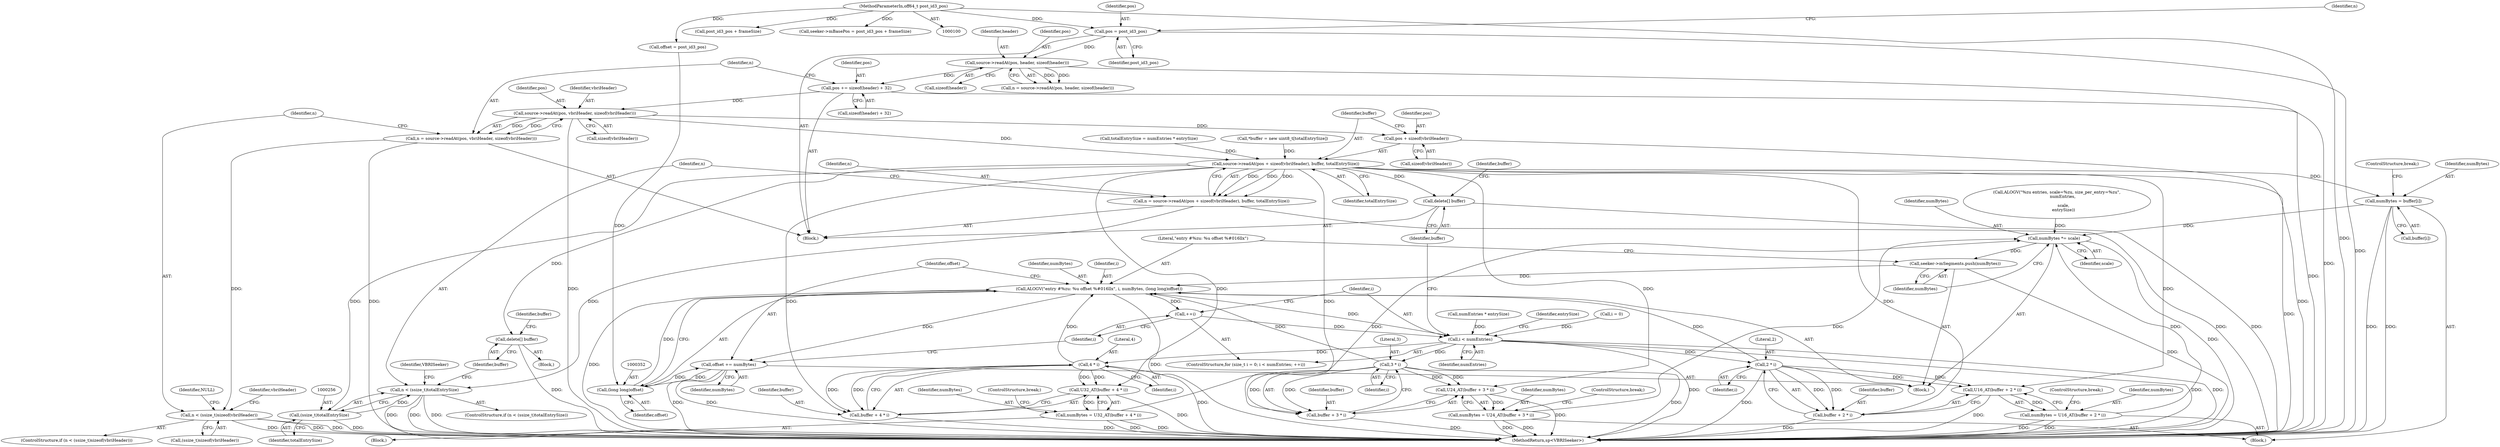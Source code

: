 digraph "0_Android_453b351ac5bd2b6619925dc966da60adf6b3126c@API" {
"1000148" [label="(Call,pos += sizeof(header) + 32)"];
"1000112" [label="(Call,source->readAt(pos, header, sizeof(header)))"];
"1000105" [label="(Call,pos = post_id3_pos)"];
"1000102" [label="(MethodParameterIn,off64_t post_id3_pos)"];
"1000157" [label="(Call,source->readAt(pos, vbriHeader, sizeof(vbriHeader)))"];
"1000155" [label="(Call,n = source->readAt(pos, vbriHeader, sizeof(vbriHeader)))"];
"1000163" [label="(Call,n < (ssize_t)sizeof(vbriHeader))"];
"1000245" [label="(Call,source->readAt(pos + sizeof(vbriHeader), buffer, totalEntrySize))"];
"1000243" [label="(Call,n = source->readAt(pos + sizeof(vbriHeader), buffer, totalEntrySize))"];
"1000253" [label="(Call,n < (ssize_t)totalEntrySize)"];
"1000255" [label="(Call,(ssize_t)totalEntrySize)"];
"1000259" [label="(Call,delete[] buffer)"];
"1000302" [label="(Call,numBytes = buffer[i])"];
"1000342" [label="(Call,numBytes *= scale)"];
"1000345" [label="(Call,seeker->mSegments.push(numBytes))"];
"1000347" [label="(Call,ALOGV(\"entry #%zu: %u offset %#016llx\", i, numBytes, (long long)offset))"];
"1000294" [label="(Call,++i)"];
"1000291" [label="(Call,i < numEntries)"];
"1000314" [label="(Call,2 * i)"];
"1000311" [label="(Call,U16_AT(buffer + 2 * i))"];
"1000309" [label="(Call,numBytes = U16_AT(buffer + 2 * i))"];
"1000312" [label="(Call,buffer + 2 * i)"];
"1000324" [label="(Call,3 * i)"];
"1000321" [label="(Call,U24_AT(buffer + 3 * i))"];
"1000319" [label="(Call,numBytes = U24_AT(buffer + 3 * i))"];
"1000322" [label="(Call,buffer + 3 * i)"];
"1000338" [label="(Call,4 * i)"];
"1000335" [label="(Call,U32_AT(buffer + 4 * i))"];
"1000333" [label="(Call,numBytes = U32_AT(buffer + 4 * i))"];
"1000336" [label="(Call,buffer + 4 * i)"];
"1000354" [label="(Call,offset += numBytes)"];
"1000351" [label="(Call,(long long)offset)"];
"1000357" [label="(Call,delete[] buffer)"];
"1000246" [label="(Call,pos + sizeof(vbriHeader))"];
"1000345" [label="(Call,seeker->mSegments.push(numBytes))"];
"1000110" [label="(Call,n = source->readAt(pos, header, sizeof(header)))"];
"1000340" [label="(Identifier,i)"];
"1000113" [label="(Identifier,pos)"];
"1000103" [label="(Block,)"];
"1000105" [label="(Call,pos = post_id3_pos)"];
"1000251" [label="(Identifier,totalEntrySize)"];
"1000162" [label="(ControlStructure,if (n < (ssize_t)sizeof(vbriHeader)))"];
"1000248" [label="(Call,sizeof(vbriHeader))"];
"1000314" [label="(Call,2 * i)"];
"1000351" [label="(Call,(long long)offset)"];
"1000271" [label="(Call,post_id3_pos + frameSize)"];
"1000334" [label="(Identifier,numBytes)"];
"1000260" [label="(Identifier,buffer)"];
"1000150" [label="(Call,sizeof(header) + 32)"];
"1000253" [label="(Call,n < (ssize_t)totalEntrySize)"];
"1000355" [label="(Identifier,offset)"];
"1000311" [label="(Call,U16_AT(buffer + 2 * i))"];
"1000321" [label="(Call,U24_AT(buffer + 3 * i))"];
"1000262" [label="(Identifier,buffer)"];
"1000320" [label="(Identifier,numBytes)"];
"1000246" [label="(Call,pos + sizeof(vbriHeader))"];
"1000243" [label="(Call,n = source->readAt(pos + sizeof(vbriHeader), buffer, totalEntrySize))"];
"1000316" [label="(Identifier,i)"];
"1000165" [label="(Call,(ssize_t)sizeof(vbriHeader))"];
"1000309" [label="(Call,numBytes = U16_AT(buffer + 2 * i))"];
"1000247" [label="(Identifier,pos)"];
"1000342" [label="(Call,numBytes *= scale)"];
"1000313" [label="(Identifier,buffer)"];
"1000360" [label="(Identifier,buffer)"];
"1000148" [label="(Call,pos += sizeof(header) + 32)"];
"1000107" [label="(Identifier,post_id3_pos)"];
"1000239" [label="(Call,*buffer = new uint8_t[totalEntrySize])"];
"1000319" [label="(Call,numBytes = U24_AT(buffer + 3 * i))"];
"1000326" [label="(Identifier,i)"];
"1000106" [label="(Identifier,pos)"];
"1000115" [label="(Call,sizeof(header))"];
"1000357" [label="(Call,delete[] buffer)"];
"1000356" [label="(Identifier,numBytes)"];
"1000304" [label="(Call,buffer[i])"];
"1000286" [label="(ControlStructure,for (size_t i = 0; i < numEntries; ++i))"];
"1000156" [label="(Identifier,n)"];
"1000111" [label="(Identifier,n)"];
"1000227" [label="(Call,ALOGV(\"%zu entries, scale=%zu, size_per_entry=%zu\",\n         numEntries,\n\n          scale,\n          entrySize))"];
"1000312" [label="(Call,buffer + 2 * i)"];
"1000149" [label="(Identifier,pos)"];
"1000315" [label="(Literal,2)"];
"1000267" [label="(Call,seeker->mBasePos = post_id3_pos + frameSize)"];
"1000338" [label="(Call,4 * i)"];
"1000163" [label="(Call,n < (ssize_t)sizeof(vbriHeader))"];
"1000155" [label="(Call,n = source->readAt(pos, vbriHeader, sizeof(vbriHeader)))"];
"1000250" [label="(Identifier,buffer)"];
"1000350" [label="(Identifier,numBytes)"];
"1000295" [label="(Identifier,i)"];
"1000327" [label="(ControlStructure,break;)"];
"1000333" [label="(Call,numBytes = U32_AT(buffer + 4 * i))"];
"1000343" [label="(Identifier,numBytes)"];
"1000233" [label="(Call,totalEntrySize = numEntries * entrySize)"];
"1000294" [label="(Call,++i)"];
"1000158" [label="(Identifier,pos)"];
"1000292" [label="(Identifier,i)"];
"1000335" [label="(Call,U32_AT(buffer + 4 * i))"];
"1000112" [label="(Call,source->readAt(pos, header, sizeof(header)))"];
"1000358" [label="(Identifier,buffer)"];
"1000164" [label="(Identifier,n)"];
"1000245" [label="(Call,source->readAt(pos + sizeof(vbriHeader), buffer, totalEntrySize))"];
"1000324" [label="(Call,3 * i)"];
"1000171" [label="(Identifier,NULL)"];
"1000266" [label="(Identifier,VBRISeeker)"];
"1000235" [label="(Call,numEntries * entrySize)"];
"1000325" [label="(Literal,3)"];
"1000353" [label="(Identifier,offset)"];
"1000307" [label="(ControlStructure,break;)"];
"1000244" [label="(Identifier,n)"];
"1000348" [label="(Literal,\"entry #%zu: %u offset %#016llx\")"];
"1000341" [label="(ControlStructure,break;)"];
"1000300" [label="(Block,)"];
"1000339" [label="(Literal,4)"];
"1000293" [label="(Identifier,numEntries)"];
"1000258" [label="(Block,)"];
"1000283" [label="(Call,offset = post_id3_pos)"];
"1000160" [label="(Call,sizeof(vbriHeader))"];
"1000346" [label="(Identifier,numBytes)"];
"1000322" [label="(Call,buffer + 3 * i)"];
"1000349" [label="(Identifier,i)"];
"1000157" [label="(Call,source->readAt(pos, vbriHeader, sizeof(vbriHeader)))"];
"1000354" [label="(Call,offset += numBytes)"];
"1000329" [label="(Block,)"];
"1000296" [label="(Block,)"];
"1000317" [label="(ControlStructure,break;)"];
"1000114" [label="(Identifier,header)"];
"1000255" [label="(Call,(ssize_t)totalEntrySize)"];
"1000336" [label="(Call,buffer + 4 * i)"];
"1000291" [label="(Call,i < numEntries)"];
"1000299" [label="(Identifier,entrySize)"];
"1000310" [label="(Identifier,numBytes)"];
"1000303" [label="(Identifier,numBytes)"];
"1000259" [label="(Call,delete[] buffer)"];
"1000323" [label="(Identifier,buffer)"];
"1000102" [label="(MethodParameterIn,off64_t post_id3_pos)"];
"1000174" [label="(Identifier,vbriHeader)"];
"1000337" [label="(Identifier,buffer)"];
"1000159" [label="(Identifier,vbriHeader)"];
"1000344" [label="(Identifier,scale)"];
"1000252" [label="(ControlStructure,if (n < (ssize_t)totalEntrySize))"];
"1000347" [label="(Call,ALOGV(\"entry #%zu: %u offset %#016llx\", i, numBytes, (long long)offset))"];
"1000302" [label="(Call,numBytes = buffer[i])"];
"1000366" [label="(MethodReturn,sp<VBRISeeker>)"];
"1000254" [label="(Identifier,n)"];
"1000257" [label="(Identifier,totalEntrySize)"];
"1000288" [label="(Call,i = 0)"];
"1000148" -> "1000103"  [label="AST: "];
"1000148" -> "1000150"  [label="CFG: "];
"1000149" -> "1000148"  [label="AST: "];
"1000150" -> "1000148"  [label="AST: "];
"1000156" -> "1000148"  [label="CFG: "];
"1000148" -> "1000366"  [label="DDG: "];
"1000112" -> "1000148"  [label="DDG: "];
"1000148" -> "1000157"  [label="DDG: "];
"1000112" -> "1000110"  [label="AST: "];
"1000112" -> "1000115"  [label="CFG: "];
"1000113" -> "1000112"  [label="AST: "];
"1000114" -> "1000112"  [label="AST: "];
"1000115" -> "1000112"  [label="AST: "];
"1000110" -> "1000112"  [label="CFG: "];
"1000112" -> "1000366"  [label="DDG: "];
"1000112" -> "1000110"  [label="DDG: "];
"1000112" -> "1000110"  [label="DDG: "];
"1000105" -> "1000112"  [label="DDG: "];
"1000105" -> "1000103"  [label="AST: "];
"1000105" -> "1000107"  [label="CFG: "];
"1000106" -> "1000105"  [label="AST: "];
"1000107" -> "1000105"  [label="AST: "];
"1000111" -> "1000105"  [label="CFG: "];
"1000105" -> "1000366"  [label="DDG: "];
"1000102" -> "1000105"  [label="DDG: "];
"1000102" -> "1000100"  [label="AST: "];
"1000102" -> "1000366"  [label="DDG: "];
"1000102" -> "1000267"  [label="DDG: "];
"1000102" -> "1000271"  [label="DDG: "];
"1000102" -> "1000283"  [label="DDG: "];
"1000157" -> "1000155"  [label="AST: "];
"1000157" -> "1000160"  [label="CFG: "];
"1000158" -> "1000157"  [label="AST: "];
"1000159" -> "1000157"  [label="AST: "];
"1000160" -> "1000157"  [label="AST: "];
"1000155" -> "1000157"  [label="CFG: "];
"1000157" -> "1000366"  [label="DDG: "];
"1000157" -> "1000155"  [label="DDG: "];
"1000157" -> "1000155"  [label="DDG: "];
"1000157" -> "1000245"  [label="DDG: "];
"1000157" -> "1000246"  [label="DDG: "];
"1000155" -> "1000103"  [label="AST: "];
"1000156" -> "1000155"  [label="AST: "];
"1000164" -> "1000155"  [label="CFG: "];
"1000155" -> "1000366"  [label="DDG: "];
"1000155" -> "1000163"  [label="DDG: "];
"1000163" -> "1000162"  [label="AST: "];
"1000163" -> "1000165"  [label="CFG: "];
"1000164" -> "1000163"  [label="AST: "];
"1000165" -> "1000163"  [label="AST: "];
"1000171" -> "1000163"  [label="CFG: "];
"1000174" -> "1000163"  [label="CFG: "];
"1000163" -> "1000366"  [label="DDG: "];
"1000163" -> "1000366"  [label="DDG: "];
"1000163" -> "1000366"  [label="DDG: "];
"1000245" -> "1000243"  [label="AST: "];
"1000245" -> "1000251"  [label="CFG: "];
"1000246" -> "1000245"  [label="AST: "];
"1000250" -> "1000245"  [label="AST: "];
"1000251" -> "1000245"  [label="AST: "];
"1000243" -> "1000245"  [label="CFG: "];
"1000245" -> "1000366"  [label="DDG: "];
"1000245" -> "1000243"  [label="DDG: "];
"1000245" -> "1000243"  [label="DDG: "];
"1000245" -> "1000243"  [label="DDG: "];
"1000239" -> "1000245"  [label="DDG: "];
"1000233" -> "1000245"  [label="DDG: "];
"1000245" -> "1000255"  [label="DDG: "];
"1000245" -> "1000259"  [label="DDG: "];
"1000245" -> "1000302"  [label="DDG: "];
"1000245" -> "1000311"  [label="DDG: "];
"1000245" -> "1000312"  [label="DDG: "];
"1000245" -> "1000321"  [label="DDG: "];
"1000245" -> "1000322"  [label="DDG: "];
"1000245" -> "1000335"  [label="DDG: "];
"1000245" -> "1000336"  [label="DDG: "];
"1000245" -> "1000357"  [label="DDG: "];
"1000243" -> "1000103"  [label="AST: "];
"1000244" -> "1000243"  [label="AST: "];
"1000254" -> "1000243"  [label="CFG: "];
"1000243" -> "1000366"  [label="DDG: "];
"1000243" -> "1000253"  [label="DDG: "];
"1000253" -> "1000252"  [label="AST: "];
"1000253" -> "1000255"  [label="CFG: "];
"1000254" -> "1000253"  [label="AST: "];
"1000255" -> "1000253"  [label="AST: "];
"1000260" -> "1000253"  [label="CFG: "];
"1000266" -> "1000253"  [label="CFG: "];
"1000253" -> "1000366"  [label="DDG: "];
"1000253" -> "1000366"  [label="DDG: "];
"1000253" -> "1000366"  [label="DDG: "];
"1000255" -> "1000253"  [label="DDG: "];
"1000255" -> "1000257"  [label="CFG: "];
"1000256" -> "1000255"  [label="AST: "];
"1000257" -> "1000255"  [label="AST: "];
"1000255" -> "1000366"  [label="DDG: "];
"1000259" -> "1000258"  [label="AST: "];
"1000259" -> "1000260"  [label="CFG: "];
"1000260" -> "1000259"  [label="AST: "];
"1000262" -> "1000259"  [label="CFG: "];
"1000259" -> "1000366"  [label="DDG: "];
"1000302" -> "1000300"  [label="AST: "];
"1000302" -> "1000304"  [label="CFG: "];
"1000303" -> "1000302"  [label="AST: "];
"1000304" -> "1000302"  [label="AST: "];
"1000307" -> "1000302"  [label="CFG: "];
"1000302" -> "1000366"  [label="DDG: "];
"1000302" -> "1000366"  [label="DDG: "];
"1000302" -> "1000342"  [label="DDG: "];
"1000342" -> "1000296"  [label="AST: "];
"1000342" -> "1000344"  [label="CFG: "];
"1000343" -> "1000342"  [label="AST: "];
"1000344" -> "1000342"  [label="AST: "];
"1000346" -> "1000342"  [label="CFG: "];
"1000342" -> "1000366"  [label="DDG: "];
"1000227" -> "1000342"  [label="DDG: "];
"1000309" -> "1000342"  [label="DDG: "];
"1000333" -> "1000342"  [label="DDG: "];
"1000319" -> "1000342"  [label="DDG: "];
"1000342" -> "1000345"  [label="DDG: "];
"1000345" -> "1000296"  [label="AST: "];
"1000345" -> "1000346"  [label="CFG: "];
"1000346" -> "1000345"  [label="AST: "];
"1000348" -> "1000345"  [label="CFG: "];
"1000345" -> "1000366"  [label="DDG: "];
"1000345" -> "1000347"  [label="DDG: "];
"1000347" -> "1000296"  [label="AST: "];
"1000347" -> "1000351"  [label="CFG: "];
"1000348" -> "1000347"  [label="AST: "];
"1000349" -> "1000347"  [label="AST: "];
"1000350" -> "1000347"  [label="AST: "];
"1000351" -> "1000347"  [label="AST: "];
"1000355" -> "1000347"  [label="CFG: "];
"1000347" -> "1000366"  [label="DDG: "];
"1000347" -> "1000366"  [label="DDG: "];
"1000347" -> "1000294"  [label="DDG: "];
"1000324" -> "1000347"  [label="DDG: "];
"1000291" -> "1000347"  [label="DDG: "];
"1000314" -> "1000347"  [label="DDG: "];
"1000338" -> "1000347"  [label="DDG: "];
"1000351" -> "1000347"  [label="DDG: "];
"1000347" -> "1000354"  [label="DDG: "];
"1000294" -> "1000286"  [label="AST: "];
"1000294" -> "1000295"  [label="CFG: "];
"1000295" -> "1000294"  [label="AST: "];
"1000292" -> "1000294"  [label="CFG: "];
"1000294" -> "1000291"  [label="DDG: "];
"1000291" -> "1000286"  [label="AST: "];
"1000291" -> "1000293"  [label="CFG: "];
"1000292" -> "1000291"  [label="AST: "];
"1000293" -> "1000291"  [label="AST: "];
"1000299" -> "1000291"  [label="CFG: "];
"1000358" -> "1000291"  [label="CFG: "];
"1000291" -> "1000366"  [label="DDG: "];
"1000291" -> "1000366"  [label="DDG: "];
"1000291" -> "1000366"  [label="DDG: "];
"1000288" -> "1000291"  [label="DDG: "];
"1000235" -> "1000291"  [label="DDG: "];
"1000291" -> "1000314"  [label="DDG: "];
"1000291" -> "1000324"  [label="DDG: "];
"1000291" -> "1000338"  [label="DDG: "];
"1000314" -> "1000312"  [label="AST: "];
"1000314" -> "1000316"  [label="CFG: "];
"1000315" -> "1000314"  [label="AST: "];
"1000316" -> "1000314"  [label="AST: "];
"1000312" -> "1000314"  [label="CFG: "];
"1000314" -> "1000366"  [label="DDG: "];
"1000314" -> "1000311"  [label="DDG: "];
"1000314" -> "1000311"  [label="DDG: "];
"1000314" -> "1000312"  [label="DDG: "];
"1000314" -> "1000312"  [label="DDG: "];
"1000311" -> "1000309"  [label="AST: "];
"1000311" -> "1000312"  [label="CFG: "];
"1000312" -> "1000311"  [label="AST: "];
"1000309" -> "1000311"  [label="CFG: "];
"1000311" -> "1000366"  [label="DDG: "];
"1000311" -> "1000309"  [label="DDG: "];
"1000309" -> "1000300"  [label="AST: "];
"1000310" -> "1000309"  [label="AST: "];
"1000317" -> "1000309"  [label="CFG: "];
"1000309" -> "1000366"  [label="DDG: "];
"1000309" -> "1000366"  [label="DDG: "];
"1000313" -> "1000312"  [label="AST: "];
"1000312" -> "1000366"  [label="DDG: "];
"1000324" -> "1000322"  [label="AST: "];
"1000324" -> "1000326"  [label="CFG: "];
"1000325" -> "1000324"  [label="AST: "];
"1000326" -> "1000324"  [label="AST: "];
"1000322" -> "1000324"  [label="CFG: "];
"1000324" -> "1000366"  [label="DDG: "];
"1000324" -> "1000321"  [label="DDG: "];
"1000324" -> "1000321"  [label="DDG: "];
"1000324" -> "1000322"  [label="DDG: "];
"1000324" -> "1000322"  [label="DDG: "];
"1000321" -> "1000319"  [label="AST: "];
"1000321" -> "1000322"  [label="CFG: "];
"1000322" -> "1000321"  [label="AST: "];
"1000319" -> "1000321"  [label="CFG: "];
"1000321" -> "1000366"  [label="DDG: "];
"1000321" -> "1000319"  [label="DDG: "];
"1000319" -> "1000300"  [label="AST: "];
"1000320" -> "1000319"  [label="AST: "];
"1000327" -> "1000319"  [label="CFG: "];
"1000319" -> "1000366"  [label="DDG: "];
"1000319" -> "1000366"  [label="DDG: "];
"1000323" -> "1000322"  [label="AST: "];
"1000322" -> "1000366"  [label="DDG: "];
"1000338" -> "1000336"  [label="AST: "];
"1000338" -> "1000340"  [label="CFG: "];
"1000339" -> "1000338"  [label="AST: "];
"1000340" -> "1000338"  [label="AST: "];
"1000336" -> "1000338"  [label="CFG: "];
"1000338" -> "1000366"  [label="DDG: "];
"1000338" -> "1000335"  [label="DDG: "];
"1000338" -> "1000335"  [label="DDG: "];
"1000338" -> "1000336"  [label="DDG: "];
"1000338" -> "1000336"  [label="DDG: "];
"1000335" -> "1000333"  [label="AST: "];
"1000335" -> "1000336"  [label="CFG: "];
"1000336" -> "1000335"  [label="AST: "];
"1000333" -> "1000335"  [label="CFG: "];
"1000335" -> "1000366"  [label="DDG: "];
"1000335" -> "1000333"  [label="DDG: "];
"1000333" -> "1000329"  [label="AST: "];
"1000334" -> "1000333"  [label="AST: "];
"1000341" -> "1000333"  [label="CFG: "];
"1000333" -> "1000366"  [label="DDG: "];
"1000333" -> "1000366"  [label="DDG: "];
"1000337" -> "1000336"  [label="AST: "];
"1000336" -> "1000366"  [label="DDG: "];
"1000354" -> "1000296"  [label="AST: "];
"1000354" -> "1000356"  [label="CFG: "];
"1000355" -> "1000354"  [label="AST: "];
"1000356" -> "1000354"  [label="AST: "];
"1000295" -> "1000354"  [label="CFG: "];
"1000354" -> "1000366"  [label="DDG: "];
"1000354" -> "1000366"  [label="DDG: "];
"1000354" -> "1000351"  [label="DDG: "];
"1000351" -> "1000354"  [label="DDG: "];
"1000351" -> "1000353"  [label="CFG: "];
"1000352" -> "1000351"  [label="AST: "];
"1000353" -> "1000351"  [label="AST: "];
"1000283" -> "1000351"  [label="DDG: "];
"1000357" -> "1000103"  [label="AST: "];
"1000357" -> "1000358"  [label="CFG: "];
"1000358" -> "1000357"  [label="AST: "];
"1000360" -> "1000357"  [label="CFG: "];
"1000357" -> "1000366"  [label="DDG: "];
"1000246" -> "1000248"  [label="CFG: "];
"1000247" -> "1000246"  [label="AST: "];
"1000248" -> "1000246"  [label="AST: "];
"1000250" -> "1000246"  [label="CFG: "];
"1000246" -> "1000366"  [label="DDG: "];
}
